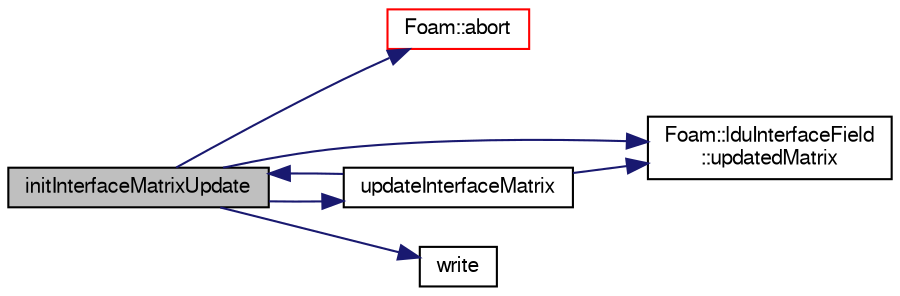 digraph "initInterfaceMatrixUpdate"
{
  bgcolor="transparent";
  edge [fontname="FreeSans",fontsize="10",labelfontname="FreeSans",labelfontsize="10"];
  node [fontname="FreeSans",fontsize="10",shape=record];
  rankdir="LR";
  Node395 [label="initInterfaceMatrixUpdate",height=0.2,width=0.4,color="black", fillcolor="grey75", style="filled", fontcolor="black"];
  Node395 -> Node396 [color="midnightblue",fontsize="10",style="solid",fontname="FreeSans"];
  Node396 [label="Foam::abort",height=0.2,width=0.4,color="red",URL="$a21124.html#a447107a607d03e417307c203fa5fb44b"];
  Node395 -> Node439 [color="midnightblue",fontsize="10",style="solid",fontname="FreeSans"];
  Node439 [label="Foam::lduInterfaceField\l::updatedMatrix",height=0.2,width=0.4,color="black",URL="$a26870.html#afe936c8ecb023df2a02ce52444387948",tooltip="Whether matrix has been updated. "];
  Node395 -> Node440 [color="midnightblue",fontsize="10",style="solid",fontname="FreeSans"];
  Node440 [label="updateInterfaceMatrix",height=0.2,width=0.4,color="black",URL="$a22038.html#a4144bb27e8739ab5a673b3da1e245e17",tooltip="Update result field based on interface functionality. "];
  Node440 -> Node439 [color="midnightblue",fontsize="10",style="solid",fontname="FreeSans"];
  Node440 -> Node395 [color="midnightblue",fontsize="10",style="solid",fontname="FreeSans"];
  Node395 -> Node441 [color="midnightblue",fontsize="10",style="solid",fontname="FreeSans"];
  Node441 [label="write",height=0.2,width=0.4,color="black",URL="$a19709.html#a8f30b3c2179b03a7acf273e9dea43342"];
}
